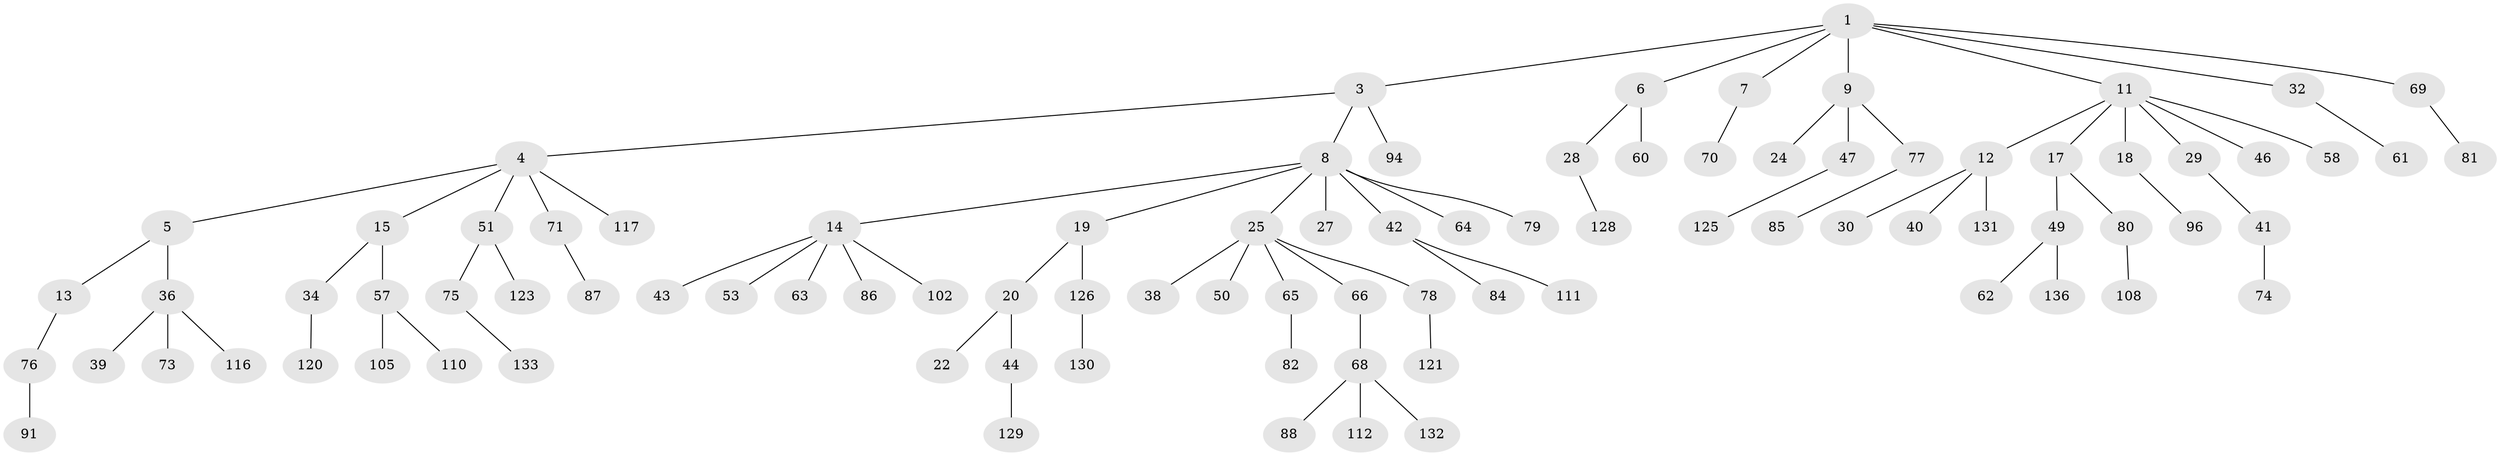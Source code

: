 // Generated by graph-tools (version 1.1) at 2025/24/03/03/25 07:24:06]
// undirected, 91 vertices, 90 edges
graph export_dot {
graph [start="1"]
  node [color=gray90,style=filled];
  1 [super="+2"];
  3;
  4 [super="+83"];
  5;
  6;
  7;
  8 [super="+10"];
  9 [super="+35"];
  11 [super="+16"];
  12 [super="+23"];
  13;
  14 [super="+26"];
  15 [super="+59"];
  17;
  18;
  19 [super="+37"];
  20 [super="+21"];
  22 [super="+90"];
  24;
  25 [super="+31"];
  27 [super="+45"];
  28 [super="+67"];
  29 [super="+33"];
  30;
  32 [super="+92"];
  34 [super="+55"];
  36 [super="+48"];
  38;
  39 [super="+107"];
  40 [super="+56"];
  41 [super="+54"];
  42 [super="+72"];
  43 [super="+100"];
  44 [super="+135"];
  46;
  47;
  49 [super="+52"];
  50;
  51;
  53;
  57 [super="+89"];
  58;
  60;
  61;
  62 [super="+106"];
  63;
  64;
  65 [super="+103"];
  66;
  68 [super="+98"];
  69 [super="+104"];
  70 [super="+115"];
  71 [super="+101"];
  73;
  74 [super="+99"];
  75 [super="+97"];
  76 [super="+95"];
  77;
  78;
  79 [super="+114"];
  80 [super="+109"];
  81;
  82;
  84;
  85;
  86 [super="+118"];
  87;
  88 [super="+113"];
  91 [super="+93"];
  94;
  96 [super="+119"];
  102;
  105;
  108 [super="+122"];
  110;
  111;
  112;
  116 [super="+134"];
  117;
  120;
  121;
  123 [super="+124"];
  125 [super="+127"];
  126;
  128;
  129;
  130;
  131;
  132;
  133;
  136;
  1 -- 11;
  1 -- 32;
  1 -- 3;
  1 -- 69;
  1 -- 6;
  1 -- 7;
  1 -- 9;
  3 -- 4;
  3 -- 8;
  3 -- 94;
  4 -- 5;
  4 -- 15;
  4 -- 51;
  4 -- 71;
  4 -- 117;
  5 -- 13;
  5 -- 36;
  6 -- 28;
  6 -- 60;
  7 -- 70;
  8 -- 14;
  8 -- 19;
  8 -- 25;
  8 -- 42;
  8 -- 64;
  8 -- 79;
  8 -- 27;
  9 -- 24;
  9 -- 77;
  9 -- 47;
  11 -- 12;
  11 -- 17;
  11 -- 29;
  11 -- 18;
  11 -- 58;
  11 -- 46;
  12 -- 40;
  12 -- 131;
  12 -- 30;
  13 -- 76;
  14 -- 43;
  14 -- 63;
  14 -- 86;
  14 -- 102;
  14 -- 53;
  15 -- 34;
  15 -- 57;
  17 -- 49;
  17 -- 80;
  18 -- 96;
  19 -- 20;
  19 -- 126;
  20 -- 22;
  20 -- 44;
  25 -- 65;
  25 -- 66;
  25 -- 78;
  25 -- 50;
  25 -- 38;
  28 -- 128;
  29 -- 41;
  32 -- 61;
  34 -- 120;
  36 -- 39;
  36 -- 73;
  36 -- 116;
  41 -- 74;
  42 -- 84;
  42 -- 111;
  44 -- 129;
  47 -- 125;
  49 -- 62;
  49 -- 136;
  51 -- 75;
  51 -- 123;
  57 -- 110;
  57 -- 105;
  65 -- 82;
  66 -- 68;
  68 -- 88;
  68 -- 112;
  68 -- 132;
  69 -- 81;
  71 -- 87;
  75 -- 133;
  76 -- 91;
  77 -- 85;
  78 -- 121;
  80 -- 108;
  126 -- 130;
}
